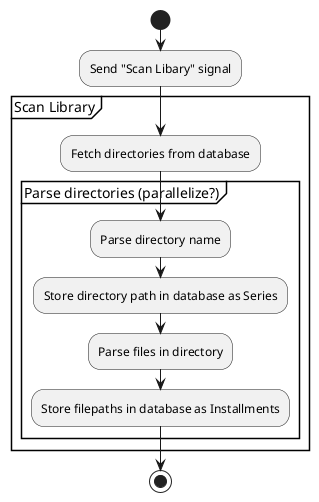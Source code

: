@startuml
start

:Send "Scan Libary" signal;
group "Scan Library"
  :Fetch directories from database;

  group Parse directories (parallelize?)
    :Parse directory name;
    :Store directory path in database as Series;
    :Parse files in directory;
    :Store filepaths in database as Installments;
  end group
end group

stop
@enduml